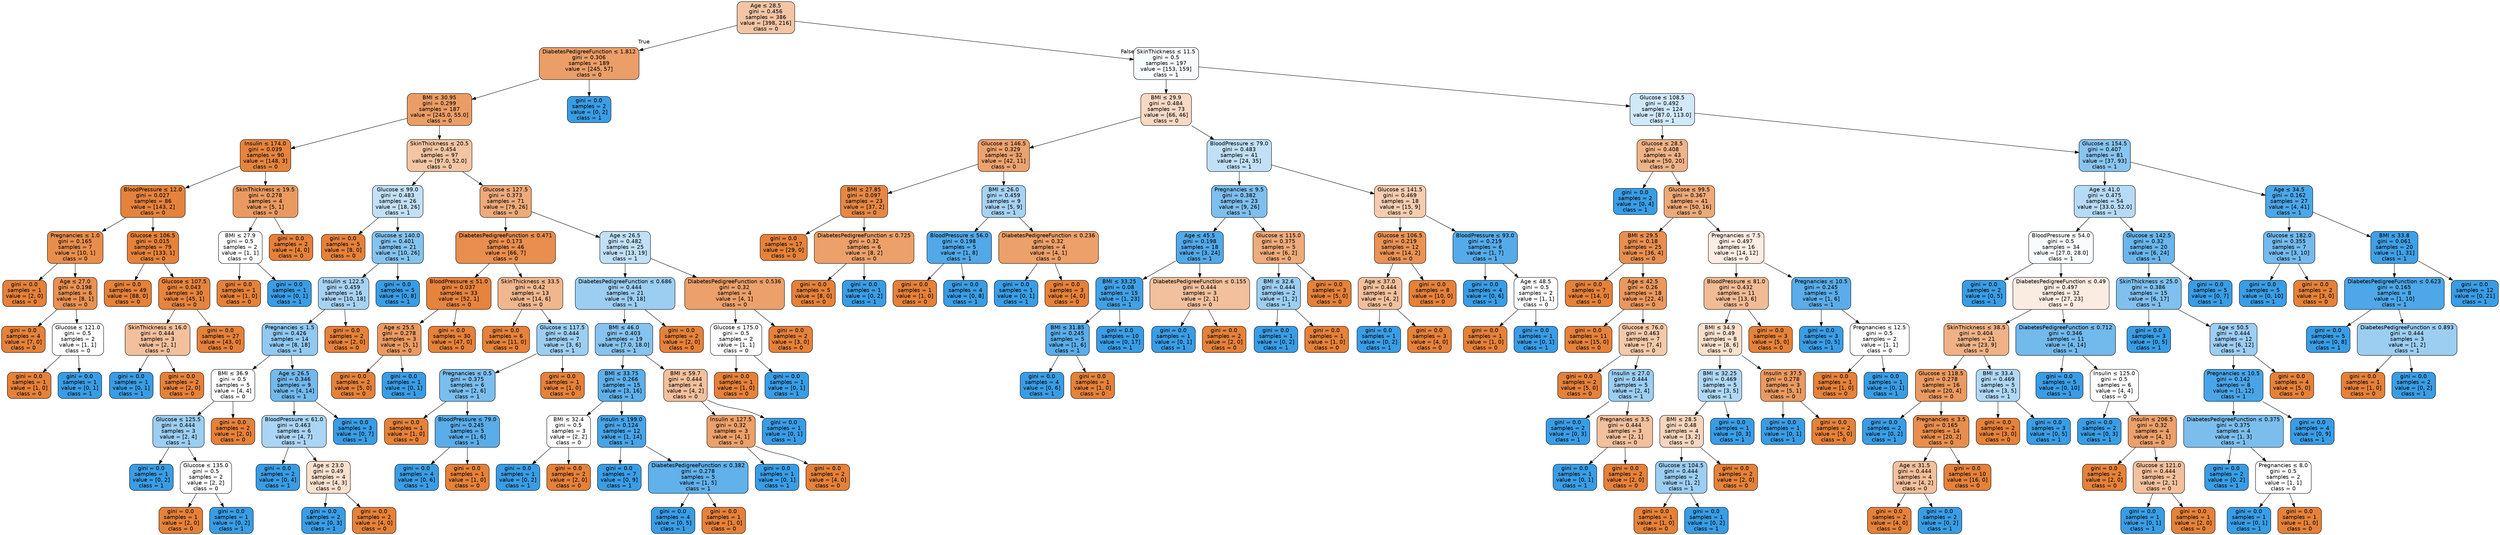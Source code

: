 digraph Tree {
node [shape=box, style="filled, rounded", color="black", fontname="helvetica"] ;
edge [fontname="helvetica"] ;
0 [label=<Age &le; 28.5<br/>gini = 0.456<br/>samples = 386<br/>value = [398, 216]<br/>class = 0>, fillcolor="#f3c5a4"] ;
1 [label=<DiabetesPedigreeFunction &le; 1.812<br/>gini = 0.306<br/>samples = 189<br/>value = [245, 57]<br/>class = 0>, fillcolor="#eb9e67"] ;
0 -> 1 [labeldistance=2.5, labelangle=45, headlabel="True"] ;
2 [label=<BMI &le; 30.95<br/>gini = 0.299<br/>samples = 187<br/>value = [245.0, 55.0]<br/>class = 0>, fillcolor="#eb9d65"] ;
1 -> 2 ;
3 [label=<Insulin &le; 174.0<br/>gini = 0.039<br/>samples = 90<br/>value = [148, 3]<br/>class = 0>, fillcolor="#e6843d"] ;
2 -> 3 ;
4 [label=<BloodPressure &le; 12.0<br/>gini = 0.027<br/>samples = 86<br/>value = [143, 2]<br/>class = 0>, fillcolor="#e5833c"] ;
3 -> 4 ;
5 [label=<Pregnancies &le; 1.0<br/>gini = 0.165<br/>samples = 7<br/>value = [10, 1]<br/>class = 0>, fillcolor="#e88e4d"] ;
4 -> 5 ;
6 [label=<gini = 0.0<br/>samples = 1<br/>value = [2, 0]<br/>class = 0>, fillcolor="#e58139"] ;
5 -> 6 ;
7 [label=<Age &le; 27.0<br/>gini = 0.198<br/>samples = 6<br/>value = [8, 1]<br/>class = 0>, fillcolor="#e89152"] ;
5 -> 7 ;
8 [label=<gini = 0.0<br/>samples = 4<br/>value = [7, 0]<br/>class = 0>, fillcolor="#e58139"] ;
7 -> 8 ;
9 [label=<Glucose &le; 121.0<br/>gini = 0.5<br/>samples = 2<br/>value = [1, 1]<br/>class = 0>, fillcolor="#ffffff"] ;
7 -> 9 ;
10 [label=<gini = 0.0<br/>samples = 1<br/>value = [1, 0]<br/>class = 0>, fillcolor="#e58139"] ;
9 -> 10 ;
11 [label=<gini = 0.0<br/>samples = 1<br/>value = [0, 1]<br/>class = 1>, fillcolor="#399de5"] ;
9 -> 11 ;
12 [label=<Glucose &le; 106.5<br/>gini = 0.015<br/>samples = 79<br/>value = [133, 1]<br/>class = 0>, fillcolor="#e5823a"] ;
4 -> 12 ;
13 [label=<gini = 0.0<br/>samples = 49<br/>value = [88, 0]<br/>class = 0>, fillcolor="#e58139"] ;
12 -> 13 ;
14 [label=<Glucose &le; 107.5<br/>gini = 0.043<br/>samples = 30<br/>value = [45, 1]<br/>class = 0>, fillcolor="#e6843d"] ;
12 -> 14 ;
15 [label=<SkinThickness &le; 16.0<br/>gini = 0.444<br/>samples = 3<br/>value = [2, 1]<br/>class = 0>, fillcolor="#f2c09c"] ;
14 -> 15 ;
16 [label=<gini = 0.0<br/>samples = 1<br/>value = [0, 1]<br/>class = 1>, fillcolor="#399de5"] ;
15 -> 16 ;
17 [label=<gini = 0.0<br/>samples = 2<br/>value = [2, 0]<br/>class = 0>, fillcolor="#e58139"] ;
15 -> 17 ;
18 [label=<gini = 0.0<br/>samples = 27<br/>value = [43, 0]<br/>class = 0>, fillcolor="#e58139"] ;
14 -> 18 ;
19 [label=<SkinThickness &le; 19.5<br/>gini = 0.278<br/>samples = 4<br/>value = [5, 1]<br/>class = 0>, fillcolor="#ea9a61"] ;
3 -> 19 ;
20 [label=<BMI &le; 27.9<br/>gini = 0.5<br/>samples = 2<br/>value = [1, 1]<br/>class = 0>, fillcolor="#ffffff"] ;
19 -> 20 ;
21 [label=<gini = 0.0<br/>samples = 1<br/>value = [1, 0]<br/>class = 0>, fillcolor="#e58139"] ;
20 -> 21 ;
22 [label=<gini = 0.0<br/>samples = 1<br/>value = [0, 1]<br/>class = 1>, fillcolor="#399de5"] ;
20 -> 22 ;
23 [label=<gini = 0.0<br/>samples = 2<br/>value = [4, 0]<br/>class = 0>, fillcolor="#e58139"] ;
19 -> 23 ;
24 [label=<SkinThickness &le; 20.5<br/>gini = 0.454<br/>samples = 97<br/>value = [97.0, 52.0]<br/>class = 0>, fillcolor="#f3c5a3"] ;
2 -> 24 ;
25 [label=<Glucose &le; 99.0<br/>gini = 0.483<br/>samples = 26<br/>value = [18, 26]<br/>class = 1>, fillcolor="#c2e1f7"] ;
24 -> 25 ;
26 [label=<gini = 0.0<br/>samples = 5<br/>value = [8, 0]<br/>class = 0>, fillcolor="#e58139"] ;
25 -> 26 ;
27 [label=<Glucose &le; 140.0<br/>gini = 0.401<br/>samples = 21<br/>value = [10, 26]<br/>class = 1>, fillcolor="#85c3ef"] ;
25 -> 27 ;
28 [label=<Insulin &le; 122.5<br/>gini = 0.459<br/>samples = 16<br/>value = [10, 18]<br/>class = 1>, fillcolor="#a7d3f3"] ;
27 -> 28 ;
29 [label=<Pregnancies &le; 1.5<br/>gini = 0.426<br/>samples = 14<br/>value = [8, 18]<br/>class = 1>, fillcolor="#91c9f1"] ;
28 -> 29 ;
30 [label=<BMI &le; 36.9<br/>gini = 0.5<br/>samples = 5<br/>value = [4, 4]<br/>class = 0>, fillcolor="#ffffff"] ;
29 -> 30 ;
31 [label=<Glucose &le; 125.5<br/>gini = 0.444<br/>samples = 3<br/>value = [2, 4]<br/>class = 1>, fillcolor="#9ccef2"] ;
30 -> 31 ;
32 [label=<gini = 0.0<br/>samples = 1<br/>value = [0, 2]<br/>class = 1>, fillcolor="#399de5"] ;
31 -> 32 ;
33 [label=<Glucose &le; 135.0<br/>gini = 0.5<br/>samples = 2<br/>value = [2, 2]<br/>class = 0>, fillcolor="#ffffff"] ;
31 -> 33 ;
34 [label=<gini = 0.0<br/>samples = 1<br/>value = [2, 0]<br/>class = 0>, fillcolor="#e58139"] ;
33 -> 34 ;
35 [label=<gini = 0.0<br/>samples = 1<br/>value = [0, 2]<br/>class = 1>, fillcolor="#399de5"] ;
33 -> 35 ;
36 [label=<gini = 0.0<br/>samples = 2<br/>value = [2, 0]<br/>class = 0>, fillcolor="#e58139"] ;
30 -> 36 ;
37 [label=<Age &le; 26.5<br/>gini = 0.346<br/>samples = 9<br/>value = [4, 14]<br/>class = 1>, fillcolor="#72b9ec"] ;
29 -> 37 ;
38 [label=<BloodPressure &le; 61.0<br/>gini = 0.463<br/>samples = 6<br/>value = [4, 7]<br/>class = 1>, fillcolor="#aad5f4"] ;
37 -> 38 ;
39 [label=<gini = 0.0<br/>samples = 2<br/>value = [0, 4]<br/>class = 1>, fillcolor="#399de5"] ;
38 -> 39 ;
40 [label=<Age &le; 23.0<br/>gini = 0.49<br/>samples = 4<br/>value = [4, 3]<br/>class = 0>, fillcolor="#f8e0ce"] ;
38 -> 40 ;
41 [label=<gini = 0.0<br/>samples = 2<br/>value = [0, 3]<br/>class = 1>, fillcolor="#399de5"] ;
40 -> 41 ;
42 [label=<gini = 0.0<br/>samples = 2<br/>value = [4, 0]<br/>class = 0>, fillcolor="#e58139"] ;
40 -> 42 ;
43 [label=<gini = 0.0<br/>samples = 3<br/>value = [0, 7]<br/>class = 1>, fillcolor="#399de5"] ;
37 -> 43 ;
44 [label=<gini = 0.0<br/>samples = 2<br/>value = [2, 0]<br/>class = 0>, fillcolor="#e58139"] ;
28 -> 44 ;
45 [label=<gini = 0.0<br/>samples = 5<br/>value = [0, 8]<br/>class = 1>, fillcolor="#399de5"] ;
27 -> 45 ;
46 [label=<Glucose &le; 127.5<br/>gini = 0.373<br/>samples = 71<br/>value = [79, 26]<br/>class = 0>, fillcolor="#eeaa7a"] ;
24 -> 46 ;
47 [label=<DiabetesPedigreeFunction &le; 0.471<br/>gini = 0.173<br/>samples = 46<br/>value = [66, 7]<br/>class = 0>, fillcolor="#e88e4e"] ;
46 -> 47 ;
48 [label=<BloodPressure &le; 51.0<br/>gini = 0.037<br/>samples = 33<br/>value = [52, 1]<br/>class = 0>, fillcolor="#e6833d"] ;
47 -> 48 ;
49 [label=<Age &le; 25.5<br/>gini = 0.278<br/>samples = 3<br/>value = [5, 1]<br/>class = 0>, fillcolor="#ea9a61"] ;
48 -> 49 ;
50 [label=<gini = 0.0<br/>samples = 2<br/>value = [5, 0]<br/>class = 0>, fillcolor="#e58139"] ;
49 -> 50 ;
51 [label=<gini = 0.0<br/>samples = 1<br/>value = [0, 1]<br/>class = 1>, fillcolor="#399de5"] ;
49 -> 51 ;
52 [label=<gini = 0.0<br/>samples = 30<br/>value = [47, 0]<br/>class = 0>, fillcolor="#e58139"] ;
48 -> 52 ;
53 [label=<SkinThickness &le; 33.5<br/>gini = 0.42<br/>samples = 13<br/>value = [14, 6]<br/>class = 0>, fillcolor="#f0b78e"] ;
47 -> 53 ;
54 [label=<gini = 0.0<br/>samples = 6<br/>value = [11, 0]<br/>class = 0>, fillcolor="#e58139"] ;
53 -> 54 ;
55 [label=<Glucose &le; 117.5<br/>gini = 0.444<br/>samples = 7<br/>value = [3, 6]<br/>class = 1>, fillcolor="#9ccef2"] ;
53 -> 55 ;
56 [label=<Pregnancies &le; 0.5<br/>gini = 0.375<br/>samples = 6<br/>value = [2, 6]<br/>class = 1>, fillcolor="#7bbeee"] ;
55 -> 56 ;
57 [label=<gini = 0.0<br/>samples = 1<br/>value = [1, 0]<br/>class = 0>, fillcolor="#e58139"] ;
56 -> 57 ;
58 [label=<BloodPressure &le; 79.0<br/>gini = 0.245<br/>samples = 5<br/>value = [1, 6]<br/>class = 1>, fillcolor="#5aade9"] ;
56 -> 58 ;
59 [label=<gini = 0.0<br/>samples = 4<br/>value = [0, 6]<br/>class = 1>, fillcolor="#399de5"] ;
58 -> 59 ;
60 [label=<gini = 0.0<br/>samples = 1<br/>value = [1, 0]<br/>class = 0>, fillcolor="#e58139"] ;
58 -> 60 ;
61 [label=<gini = 0.0<br/>samples = 1<br/>value = [1, 0]<br/>class = 0>, fillcolor="#e58139"] ;
55 -> 61 ;
62 [label=<Age &le; 26.5<br/>gini = 0.482<br/>samples = 25<br/>value = [13, 19]<br/>class = 1>, fillcolor="#c0e0f7"] ;
46 -> 62 ;
63 [label=<DiabetesPedigreeFunction &le; 0.686<br/>gini = 0.444<br/>samples = 21<br/>value = [9, 18]<br/>class = 1>, fillcolor="#9ccef2"] ;
62 -> 63 ;
64 [label=<BMI &le; 46.0<br/>gini = 0.403<br/>samples = 19<br/>value = [7.0, 18.0]<br/>class = 1>, fillcolor="#86c3ef"] ;
63 -> 64 ;
65 [label=<BMI &le; 33.75<br/>gini = 0.266<br/>samples = 15<br/>value = [3, 16]<br/>class = 1>, fillcolor="#5eafea"] ;
64 -> 65 ;
66 [label=<BMI &le; 32.4<br/>gini = 0.5<br/>samples = 3<br/>value = [2, 2]<br/>class = 0>, fillcolor="#ffffff"] ;
65 -> 66 ;
67 [label=<gini = 0.0<br/>samples = 1<br/>value = [0, 2]<br/>class = 1>, fillcolor="#399de5"] ;
66 -> 67 ;
68 [label=<gini = 0.0<br/>samples = 2<br/>value = [2, 0]<br/>class = 0>, fillcolor="#e58139"] ;
66 -> 68 ;
69 [label=<Insulin &le; 199.0<br/>gini = 0.124<br/>samples = 12<br/>value = [1, 14]<br/>class = 1>, fillcolor="#47a4e7"] ;
65 -> 69 ;
70 [label=<gini = 0.0<br/>samples = 7<br/>value = [0, 9]<br/>class = 1>, fillcolor="#399de5"] ;
69 -> 70 ;
71 [label=<DiabetesPedigreeFunction &le; 0.382<br/>gini = 0.278<br/>samples = 5<br/>value = [1, 5]<br/>class = 1>, fillcolor="#61b1ea"] ;
69 -> 71 ;
72 [label=<gini = 0.0<br/>samples = 4<br/>value = [0, 5]<br/>class = 1>, fillcolor="#399de5"] ;
71 -> 72 ;
73 [label=<gini = 0.0<br/>samples = 1<br/>value = [1, 0]<br/>class = 0>, fillcolor="#e58139"] ;
71 -> 73 ;
74 [label=<BMI &le; 59.7<br/>gini = 0.444<br/>samples = 4<br/>value = [4, 2]<br/>class = 0>, fillcolor="#f2c09c"] ;
64 -> 74 ;
75 [label=<Insulin &le; 127.5<br/>gini = 0.32<br/>samples = 3<br/>value = [4, 1]<br/>class = 0>, fillcolor="#eca06a"] ;
74 -> 75 ;
76 [label=<gini = 0.0<br/>samples = 1<br/>value = [0, 1]<br/>class = 1>, fillcolor="#399de5"] ;
75 -> 76 ;
77 [label=<gini = 0.0<br/>samples = 2<br/>value = [4, 0]<br/>class = 0>, fillcolor="#e58139"] ;
75 -> 77 ;
78 [label=<gini = 0.0<br/>samples = 1<br/>value = [0, 1]<br/>class = 1>, fillcolor="#399de5"] ;
74 -> 78 ;
79 [label=<gini = 0.0<br/>samples = 2<br/>value = [2, 0]<br/>class = 0>, fillcolor="#e58139"] ;
63 -> 79 ;
80 [label=<DiabetesPedigreeFunction &le; 0.536<br/>gini = 0.32<br/>samples = 4<br/>value = [4, 1]<br/>class = 0>, fillcolor="#eca06a"] ;
62 -> 80 ;
81 [label=<Glucose &le; 175.0<br/>gini = 0.5<br/>samples = 2<br/>value = [1, 1]<br/>class = 0>, fillcolor="#ffffff"] ;
80 -> 81 ;
82 [label=<gini = 0.0<br/>samples = 1<br/>value = [1, 0]<br/>class = 0>, fillcolor="#e58139"] ;
81 -> 82 ;
83 [label=<gini = 0.0<br/>samples = 1<br/>value = [0, 1]<br/>class = 1>, fillcolor="#399de5"] ;
81 -> 83 ;
84 [label=<gini = 0.0<br/>samples = 2<br/>value = [3, 0]<br/>class = 0>, fillcolor="#e58139"] ;
80 -> 84 ;
85 [label=<gini = 0.0<br/>samples = 2<br/>value = [0, 2]<br/>class = 1>, fillcolor="#399de5"] ;
1 -> 85 ;
86 [label=<SkinThickness &le; 11.5<br/>gini = 0.5<br/>samples = 197<br/>value = [153, 159]<br/>class = 1>, fillcolor="#f8fbfe"] ;
0 -> 86 [labeldistance=2.5, labelangle=-45, headlabel="False"] ;
87 [label=<BMI &le; 29.9<br/>gini = 0.484<br/>samples = 73<br/>value = [66, 46]<br/>class = 0>, fillcolor="#f7d9c3"] ;
86 -> 87 ;
88 [label=<Glucose &le; 146.5<br/>gini = 0.329<br/>samples = 32<br/>value = [42, 11]<br/>class = 0>, fillcolor="#eca26d"] ;
87 -> 88 ;
89 [label=<BMI &le; 27.85<br/>gini = 0.097<br/>samples = 23<br/>value = [37, 2]<br/>class = 0>, fillcolor="#e68844"] ;
88 -> 89 ;
90 [label=<gini = 0.0<br/>samples = 17<br/>value = [29, 0]<br/>class = 0>, fillcolor="#e58139"] ;
89 -> 90 ;
91 [label=<DiabetesPedigreeFunction &le; 0.725<br/>gini = 0.32<br/>samples = 6<br/>value = [8, 2]<br/>class = 0>, fillcolor="#eca06a"] ;
89 -> 91 ;
92 [label=<gini = 0.0<br/>samples = 5<br/>value = [8, 0]<br/>class = 0>, fillcolor="#e58139"] ;
91 -> 92 ;
93 [label=<gini = 0.0<br/>samples = 1<br/>value = [0, 2]<br/>class = 1>, fillcolor="#399de5"] ;
91 -> 93 ;
94 [label=<BMI &le; 26.0<br/>gini = 0.459<br/>samples = 9<br/>value = [5, 9]<br/>class = 1>, fillcolor="#a7d3f3"] ;
88 -> 94 ;
95 [label=<BloodPressure &le; 56.0<br/>gini = 0.198<br/>samples = 5<br/>value = [1, 8]<br/>class = 1>, fillcolor="#52a9e8"] ;
94 -> 95 ;
96 [label=<gini = 0.0<br/>samples = 1<br/>value = [1, 0]<br/>class = 0>, fillcolor="#e58139"] ;
95 -> 96 ;
97 [label=<gini = 0.0<br/>samples = 4<br/>value = [0, 8]<br/>class = 1>, fillcolor="#399de5"] ;
95 -> 97 ;
98 [label=<DiabetesPedigreeFunction &le; 0.236<br/>gini = 0.32<br/>samples = 4<br/>value = [4, 1]<br/>class = 0>, fillcolor="#eca06a"] ;
94 -> 98 ;
99 [label=<gini = 0.0<br/>samples = 1<br/>value = [0, 1]<br/>class = 1>, fillcolor="#399de5"] ;
98 -> 99 ;
100 [label=<gini = 0.0<br/>samples = 3<br/>value = [4, 0]<br/>class = 0>, fillcolor="#e58139"] ;
98 -> 100 ;
101 [label=<BloodPressure &le; 79.0<br/>gini = 0.483<br/>samples = 41<br/>value = [24, 35]<br/>class = 1>, fillcolor="#c1e0f7"] ;
87 -> 101 ;
102 [label=<Pregnancies &le; 9.5<br/>gini = 0.382<br/>samples = 23<br/>value = [9, 26]<br/>class = 1>, fillcolor="#7ebfee"] ;
101 -> 102 ;
103 [label=<Age &le; 45.5<br/>gini = 0.198<br/>samples = 18<br/>value = [3, 24]<br/>class = 1>, fillcolor="#52a9e8"] ;
102 -> 103 ;
104 [label=<BMI &le; 33.25<br/>gini = 0.08<br/>samples = 15<br/>value = [1, 23]<br/>class = 1>, fillcolor="#42a1e6"] ;
103 -> 104 ;
105 [label=<BMI &le; 31.85<br/>gini = 0.245<br/>samples = 5<br/>value = [1, 6]<br/>class = 1>, fillcolor="#5aade9"] ;
104 -> 105 ;
106 [label=<gini = 0.0<br/>samples = 4<br/>value = [0, 6]<br/>class = 1>, fillcolor="#399de5"] ;
105 -> 106 ;
107 [label=<gini = 0.0<br/>samples = 1<br/>value = [1, 0]<br/>class = 0>, fillcolor="#e58139"] ;
105 -> 107 ;
108 [label=<gini = 0.0<br/>samples = 10<br/>value = [0, 17]<br/>class = 1>, fillcolor="#399de5"] ;
104 -> 108 ;
109 [label=<DiabetesPedigreeFunction &le; 0.155<br/>gini = 0.444<br/>samples = 3<br/>value = [2, 1]<br/>class = 0>, fillcolor="#f2c09c"] ;
103 -> 109 ;
110 [label=<gini = 0.0<br/>samples = 1<br/>value = [0, 1]<br/>class = 1>, fillcolor="#399de5"] ;
109 -> 110 ;
111 [label=<gini = 0.0<br/>samples = 2<br/>value = [2, 0]<br/>class = 0>, fillcolor="#e58139"] ;
109 -> 111 ;
112 [label=<Glucose &le; 115.0<br/>gini = 0.375<br/>samples = 5<br/>value = [6, 2]<br/>class = 0>, fillcolor="#eeab7b"] ;
102 -> 112 ;
113 [label=<BMI &le; 32.6<br/>gini = 0.444<br/>samples = 2<br/>value = [1, 2]<br/>class = 1>, fillcolor="#9ccef2"] ;
112 -> 113 ;
114 [label=<gini = 0.0<br/>samples = 1<br/>value = [0, 2]<br/>class = 1>, fillcolor="#399de5"] ;
113 -> 114 ;
115 [label=<gini = 0.0<br/>samples = 1<br/>value = [1, 0]<br/>class = 0>, fillcolor="#e58139"] ;
113 -> 115 ;
116 [label=<gini = 0.0<br/>samples = 3<br/>value = [5, 0]<br/>class = 0>, fillcolor="#e58139"] ;
112 -> 116 ;
117 [label=<Glucose &le; 141.5<br/>gini = 0.469<br/>samples = 18<br/>value = [15, 9]<br/>class = 0>, fillcolor="#f5cdb0"] ;
101 -> 117 ;
118 [label=<Glucose &le; 106.5<br/>gini = 0.219<br/>samples = 12<br/>value = [14, 2]<br/>class = 0>, fillcolor="#e99355"] ;
117 -> 118 ;
119 [label=<Age &le; 37.0<br/>gini = 0.444<br/>samples = 4<br/>value = [4, 2]<br/>class = 0>, fillcolor="#f2c09c"] ;
118 -> 119 ;
120 [label=<gini = 0.0<br/>samples = 1<br/>value = [0, 2]<br/>class = 1>, fillcolor="#399de5"] ;
119 -> 120 ;
121 [label=<gini = 0.0<br/>samples = 3<br/>value = [4, 0]<br/>class = 0>, fillcolor="#e58139"] ;
119 -> 121 ;
122 [label=<gini = 0.0<br/>samples = 8<br/>value = [10, 0]<br/>class = 0>, fillcolor="#e58139"] ;
118 -> 122 ;
123 [label=<BloodPressure &le; 93.0<br/>gini = 0.219<br/>samples = 6<br/>value = [1, 7]<br/>class = 1>, fillcolor="#55abe9"] ;
117 -> 123 ;
124 [label=<gini = 0.0<br/>samples = 4<br/>value = [0, 6]<br/>class = 1>, fillcolor="#399de5"] ;
123 -> 124 ;
125 [label=<Age &le; 48.5<br/>gini = 0.5<br/>samples = 2<br/>value = [1, 1]<br/>class = 0>, fillcolor="#ffffff"] ;
123 -> 125 ;
126 [label=<gini = 0.0<br/>samples = 1<br/>value = [1, 0]<br/>class = 0>, fillcolor="#e58139"] ;
125 -> 126 ;
127 [label=<gini = 0.0<br/>samples = 1<br/>value = [0, 1]<br/>class = 1>, fillcolor="#399de5"] ;
125 -> 127 ;
128 [label=<Glucose &le; 108.5<br/>gini = 0.492<br/>samples = 124<br/>value = [87.0, 113.0]<br/>class = 1>, fillcolor="#d1e8f9"] ;
86 -> 128 ;
129 [label=<Glucose &le; 28.5<br/>gini = 0.408<br/>samples = 43<br/>value = [50, 20]<br/>class = 0>, fillcolor="#efb388"] ;
128 -> 129 ;
130 [label=<gini = 0.0<br/>samples = 2<br/>value = [0, 4]<br/>class = 1>, fillcolor="#399de5"] ;
129 -> 130 ;
131 [label=<Glucose &le; 99.5<br/>gini = 0.367<br/>samples = 41<br/>value = [50, 16]<br/>class = 0>, fillcolor="#eda978"] ;
129 -> 131 ;
132 [label=<BMI &le; 29.5<br/>gini = 0.18<br/>samples = 25<br/>value = [36, 4]<br/>class = 0>, fillcolor="#e88f4f"] ;
131 -> 132 ;
133 [label=<gini = 0.0<br/>samples = 7<br/>value = [14, 0]<br/>class = 0>, fillcolor="#e58139"] ;
132 -> 133 ;
134 [label=<Age &le; 42.5<br/>gini = 0.26<br/>samples = 18<br/>value = [22, 4]<br/>class = 0>, fillcolor="#ea985d"] ;
132 -> 134 ;
135 [label=<gini = 0.0<br/>samples = 11<br/>value = [15, 0]<br/>class = 0>, fillcolor="#e58139"] ;
134 -> 135 ;
136 [label=<Glucose &le; 76.0<br/>gini = 0.463<br/>samples = 7<br/>value = [7, 4]<br/>class = 0>, fillcolor="#f4c9aa"] ;
134 -> 136 ;
137 [label=<gini = 0.0<br/>samples = 2<br/>value = [5, 0]<br/>class = 0>, fillcolor="#e58139"] ;
136 -> 137 ;
138 [label=<Insulin &le; 27.0<br/>gini = 0.444<br/>samples = 5<br/>value = [2, 4]<br/>class = 1>, fillcolor="#9ccef2"] ;
136 -> 138 ;
139 [label=<gini = 0.0<br/>samples = 2<br/>value = [0, 3]<br/>class = 1>, fillcolor="#399de5"] ;
138 -> 139 ;
140 [label=<Pregnancies &le; 3.5<br/>gini = 0.444<br/>samples = 3<br/>value = [2, 1]<br/>class = 0>, fillcolor="#f2c09c"] ;
138 -> 140 ;
141 [label=<gini = 0.0<br/>samples = 1<br/>value = [0, 1]<br/>class = 1>, fillcolor="#399de5"] ;
140 -> 141 ;
142 [label=<gini = 0.0<br/>samples = 2<br/>value = [2, 0]<br/>class = 0>, fillcolor="#e58139"] ;
140 -> 142 ;
143 [label=<Pregnancies &le; 7.5<br/>gini = 0.497<br/>samples = 16<br/>value = [14, 12]<br/>class = 0>, fillcolor="#fbede3"] ;
131 -> 143 ;
144 [label=<BloodPressure &le; 81.0<br/>gini = 0.432<br/>samples = 11<br/>value = [13, 6]<br/>class = 0>, fillcolor="#f1bb94"] ;
143 -> 144 ;
145 [label=<BMI &le; 34.9<br/>gini = 0.49<br/>samples = 8<br/>value = [8, 6]<br/>class = 0>, fillcolor="#f8e0ce"] ;
144 -> 145 ;
146 [label=<BMI &le; 32.25<br/>gini = 0.469<br/>samples = 5<br/>value = [3, 5]<br/>class = 1>, fillcolor="#b0d8f5"] ;
145 -> 146 ;
147 [label=<BMI &le; 28.5<br/>gini = 0.48<br/>samples = 4<br/>value = [3, 2]<br/>class = 0>, fillcolor="#f6d5bd"] ;
146 -> 147 ;
148 [label=<Glucose &le; 104.5<br/>gini = 0.444<br/>samples = 2<br/>value = [1, 2]<br/>class = 1>, fillcolor="#9ccef2"] ;
147 -> 148 ;
149 [label=<gini = 0.0<br/>samples = 1<br/>value = [1, 0]<br/>class = 0>, fillcolor="#e58139"] ;
148 -> 149 ;
150 [label=<gini = 0.0<br/>samples = 1<br/>value = [0, 2]<br/>class = 1>, fillcolor="#399de5"] ;
148 -> 150 ;
151 [label=<gini = 0.0<br/>samples = 2<br/>value = [2, 0]<br/>class = 0>, fillcolor="#e58139"] ;
147 -> 151 ;
152 [label=<gini = 0.0<br/>samples = 1<br/>value = [0, 3]<br/>class = 1>, fillcolor="#399de5"] ;
146 -> 152 ;
153 [label=<Insulin &le; 37.5<br/>gini = 0.278<br/>samples = 3<br/>value = [5, 1]<br/>class = 0>, fillcolor="#ea9a61"] ;
145 -> 153 ;
154 [label=<gini = 0.0<br/>samples = 1<br/>value = [0, 1]<br/>class = 1>, fillcolor="#399de5"] ;
153 -> 154 ;
155 [label=<gini = 0.0<br/>samples = 2<br/>value = [5, 0]<br/>class = 0>, fillcolor="#e58139"] ;
153 -> 155 ;
156 [label=<gini = 0.0<br/>samples = 3<br/>value = [5, 0]<br/>class = 0>, fillcolor="#e58139"] ;
144 -> 156 ;
157 [label=<Pregnancies &le; 10.5<br/>gini = 0.245<br/>samples = 5<br/>value = [1, 6]<br/>class = 1>, fillcolor="#5aade9"] ;
143 -> 157 ;
158 [label=<gini = 0.0<br/>samples = 3<br/>value = [0, 5]<br/>class = 1>, fillcolor="#399de5"] ;
157 -> 158 ;
159 [label=<Pregnancies &le; 12.5<br/>gini = 0.5<br/>samples = 2<br/>value = [1, 1]<br/>class = 0>, fillcolor="#ffffff"] ;
157 -> 159 ;
160 [label=<gini = 0.0<br/>samples = 1<br/>value = [1, 0]<br/>class = 0>, fillcolor="#e58139"] ;
159 -> 160 ;
161 [label=<gini = 0.0<br/>samples = 1<br/>value = [0, 1]<br/>class = 1>, fillcolor="#399de5"] ;
159 -> 161 ;
162 [label=<Glucose &le; 154.5<br/>gini = 0.407<br/>samples = 81<br/>value = [37, 93]<br/>class = 1>, fillcolor="#88c4ef"] ;
128 -> 162 ;
163 [label=<Age &le; 41.0<br/>gini = 0.475<br/>samples = 54<br/>value = [33.0, 52.0]<br/>class = 1>, fillcolor="#b7dbf6"] ;
162 -> 163 ;
164 [label=<BloodPressure &le; 54.0<br/>gini = 0.5<br/>samples = 34<br/>value = [27.0, 28.0]<br/>class = 1>, fillcolor="#f8fcfe"] ;
163 -> 164 ;
165 [label=<gini = 0.0<br/>samples = 2<br/>value = [0, 5]<br/>class = 1>, fillcolor="#399de5"] ;
164 -> 165 ;
166 [label=<DiabetesPedigreeFunction &le; 0.49<br/>gini = 0.497<br/>samples = 32<br/>value = [27, 23]<br/>class = 0>, fillcolor="#fbece2"] ;
164 -> 166 ;
167 [label=<SkinThickness &le; 38.5<br/>gini = 0.404<br/>samples = 21<br/>value = [23, 9]<br/>class = 0>, fillcolor="#efb286"] ;
166 -> 167 ;
168 [label=<Glucose &le; 118.5<br/>gini = 0.278<br/>samples = 16<br/>value = [20, 4]<br/>class = 0>, fillcolor="#ea9a61"] ;
167 -> 168 ;
169 [label=<gini = 0.0<br/>samples = 2<br/>value = [0, 2]<br/>class = 1>, fillcolor="#399de5"] ;
168 -> 169 ;
170 [label=<Pregnancies &le; 3.5<br/>gini = 0.165<br/>samples = 14<br/>value = [20, 2]<br/>class = 0>, fillcolor="#e88e4d"] ;
168 -> 170 ;
171 [label=<Age &le; 31.5<br/>gini = 0.444<br/>samples = 4<br/>value = [4, 2]<br/>class = 0>, fillcolor="#f2c09c"] ;
170 -> 171 ;
172 [label=<gini = 0.0<br/>samples = 2<br/>value = [4, 0]<br/>class = 0>, fillcolor="#e58139"] ;
171 -> 172 ;
173 [label=<gini = 0.0<br/>samples = 2<br/>value = [0, 2]<br/>class = 1>, fillcolor="#399de5"] ;
171 -> 173 ;
174 [label=<gini = 0.0<br/>samples = 10<br/>value = [16, 0]<br/>class = 0>, fillcolor="#e58139"] ;
170 -> 174 ;
175 [label=<BMI &le; 33.4<br/>gini = 0.469<br/>samples = 5<br/>value = [3, 5]<br/>class = 1>, fillcolor="#b0d8f5"] ;
167 -> 175 ;
176 [label=<gini = 0.0<br/>samples = 2<br/>value = [3, 0]<br/>class = 0>, fillcolor="#e58139"] ;
175 -> 176 ;
177 [label=<gini = 0.0<br/>samples = 3<br/>value = [0, 5]<br/>class = 1>, fillcolor="#399de5"] ;
175 -> 177 ;
178 [label=<DiabetesPedigreeFunction &le; 0.712<br/>gini = 0.346<br/>samples = 11<br/>value = [4, 14]<br/>class = 1>, fillcolor="#72b9ec"] ;
166 -> 178 ;
179 [label=<gini = 0.0<br/>samples = 5<br/>value = [0, 10]<br/>class = 1>, fillcolor="#399de5"] ;
178 -> 179 ;
180 [label=<Insulin &le; 125.0<br/>gini = 0.5<br/>samples = 6<br/>value = [4, 4]<br/>class = 0>, fillcolor="#ffffff"] ;
178 -> 180 ;
181 [label=<gini = 0.0<br/>samples = 2<br/>value = [0, 3]<br/>class = 1>, fillcolor="#399de5"] ;
180 -> 181 ;
182 [label=<Insulin &le; 206.5<br/>gini = 0.32<br/>samples = 4<br/>value = [4, 1]<br/>class = 0>, fillcolor="#eca06a"] ;
180 -> 182 ;
183 [label=<gini = 0.0<br/>samples = 2<br/>value = [2, 0]<br/>class = 0>, fillcolor="#e58139"] ;
182 -> 183 ;
184 [label=<Glucose &le; 121.0<br/>gini = 0.444<br/>samples = 2<br/>value = [2, 1]<br/>class = 0>, fillcolor="#f2c09c"] ;
182 -> 184 ;
185 [label=<gini = 0.0<br/>samples = 1<br/>value = [0, 1]<br/>class = 1>, fillcolor="#399de5"] ;
184 -> 185 ;
186 [label=<gini = 0.0<br/>samples = 1<br/>value = [2, 0]<br/>class = 0>, fillcolor="#e58139"] ;
184 -> 186 ;
187 [label=<Glucose &le; 142.5<br/>gini = 0.32<br/>samples = 20<br/>value = [6, 24]<br/>class = 1>, fillcolor="#6ab6ec"] ;
163 -> 187 ;
188 [label=<SkinThickness &le; 25.0<br/>gini = 0.386<br/>samples = 15<br/>value = [6, 17]<br/>class = 1>, fillcolor="#7fc0ee"] ;
187 -> 188 ;
189 [label=<gini = 0.0<br/>samples = 3<br/>value = [0, 5]<br/>class = 1>, fillcolor="#399de5"] ;
188 -> 189 ;
190 [label=<Age &le; 50.5<br/>gini = 0.444<br/>samples = 12<br/>value = [6, 12]<br/>class = 1>, fillcolor="#9ccef2"] ;
188 -> 190 ;
191 [label=<Pregnancies &le; 10.5<br/>gini = 0.142<br/>samples = 8<br/>value = [1, 12]<br/>class = 1>, fillcolor="#49a5e7"] ;
190 -> 191 ;
192 [label=<DiabetesPedigreeFunction &le; 0.375<br/>gini = 0.375<br/>samples = 4<br/>value = [1, 3]<br/>class = 1>, fillcolor="#7bbeee"] ;
191 -> 192 ;
193 [label=<gini = 0.0<br/>samples = 2<br/>value = [0, 2]<br/>class = 1>, fillcolor="#399de5"] ;
192 -> 193 ;
194 [label=<Pregnancies &le; 8.0<br/>gini = 0.5<br/>samples = 2<br/>value = [1, 1]<br/>class = 0>, fillcolor="#ffffff"] ;
192 -> 194 ;
195 [label=<gini = 0.0<br/>samples = 1<br/>value = [0, 1]<br/>class = 1>, fillcolor="#399de5"] ;
194 -> 195 ;
196 [label=<gini = 0.0<br/>samples = 1<br/>value = [1, 0]<br/>class = 0>, fillcolor="#e58139"] ;
194 -> 196 ;
197 [label=<gini = 0.0<br/>samples = 4<br/>value = [0, 9]<br/>class = 1>, fillcolor="#399de5"] ;
191 -> 197 ;
198 [label=<gini = 0.0<br/>samples = 4<br/>value = [5, 0]<br/>class = 0>, fillcolor="#e58139"] ;
190 -> 198 ;
199 [label=<gini = 0.0<br/>samples = 5<br/>value = [0, 7]<br/>class = 1>, fillcolor="#399de5"] ;
187 -> 199 ;
200 [label=<Age &le; 34.5<br/>gini = 0.162<br/>samples = 27<br/>value = [4, 41]<br/>class = 1>, fillcolor="#4ca7e8"] ;
162 -> 200 ;
201 [label=<Glucose &le; 182.0<br/>gini = 0.355<br/>samples = 7<br/>value = [3, 10]<br/>class = 1>, fillcolor="#74baed"] ;
200 -> 201 ;
202 [label=<gini = 0.0<br/>samples = 5<br/>value = [0, 10]<br/>class = 1>, fillcolor="#399de5"] ;
201 -> 202 ;
203 [label=<gini = 0.0<br/>samples = 2<br/>value = [3, 0]<br/>class = 0>, fillcolor="#e58139"] ;
201 -> 203 ;
204 [label=<BMI &le; 33.8<br/>gini = 0.061<br/>samples = 20<br/>value = [1, 31]<br/>class = 1>, fillcolor="#3fa0e6"] ;
200 -> 204 ;
205 [label=<DiabetesPedigreeFunction &le; 0.623<br/>gini = 0.165<br/>samples = 8<br/>value = [1, 10]<br/>class = 1>, fillcolor="#4da7e8"] ;
204 -> 205 ;
206 [label=<gini = 0.0<br/>samples = 5<br/>value = [0, 8]<br/>class = 1>, fillcolor="#399de5"] ;
205 -> 206 ;
207 [label=<DiabetesPedigreeFunction &le; 0.893<br/>gini = 0.444<br/>samples = 3<br/>value = [1, 2]<br/>class = 1>, fillcolor="#9ccef2"] ;
205 -> 207 ;
208 [label=<gini = 0.0<br/>samples = 1<br/>value = [1, 0]<br/>class = 0>, fillcolor="#e58139"] ;
207 -> 208 ;
209 [label=<gini = 0.0<br/>samples = 2<br/>value = [0, 2]<br/>class = 1>, fillcolor="#399de5"] ;
207 -> 209 ;
210 [label=<gini = 0.0<br/>samples = 12<br/>value = [0, 21]<br/>class = 1>, fillcolor="#399de5"] ;
204 -> 210 ;
}